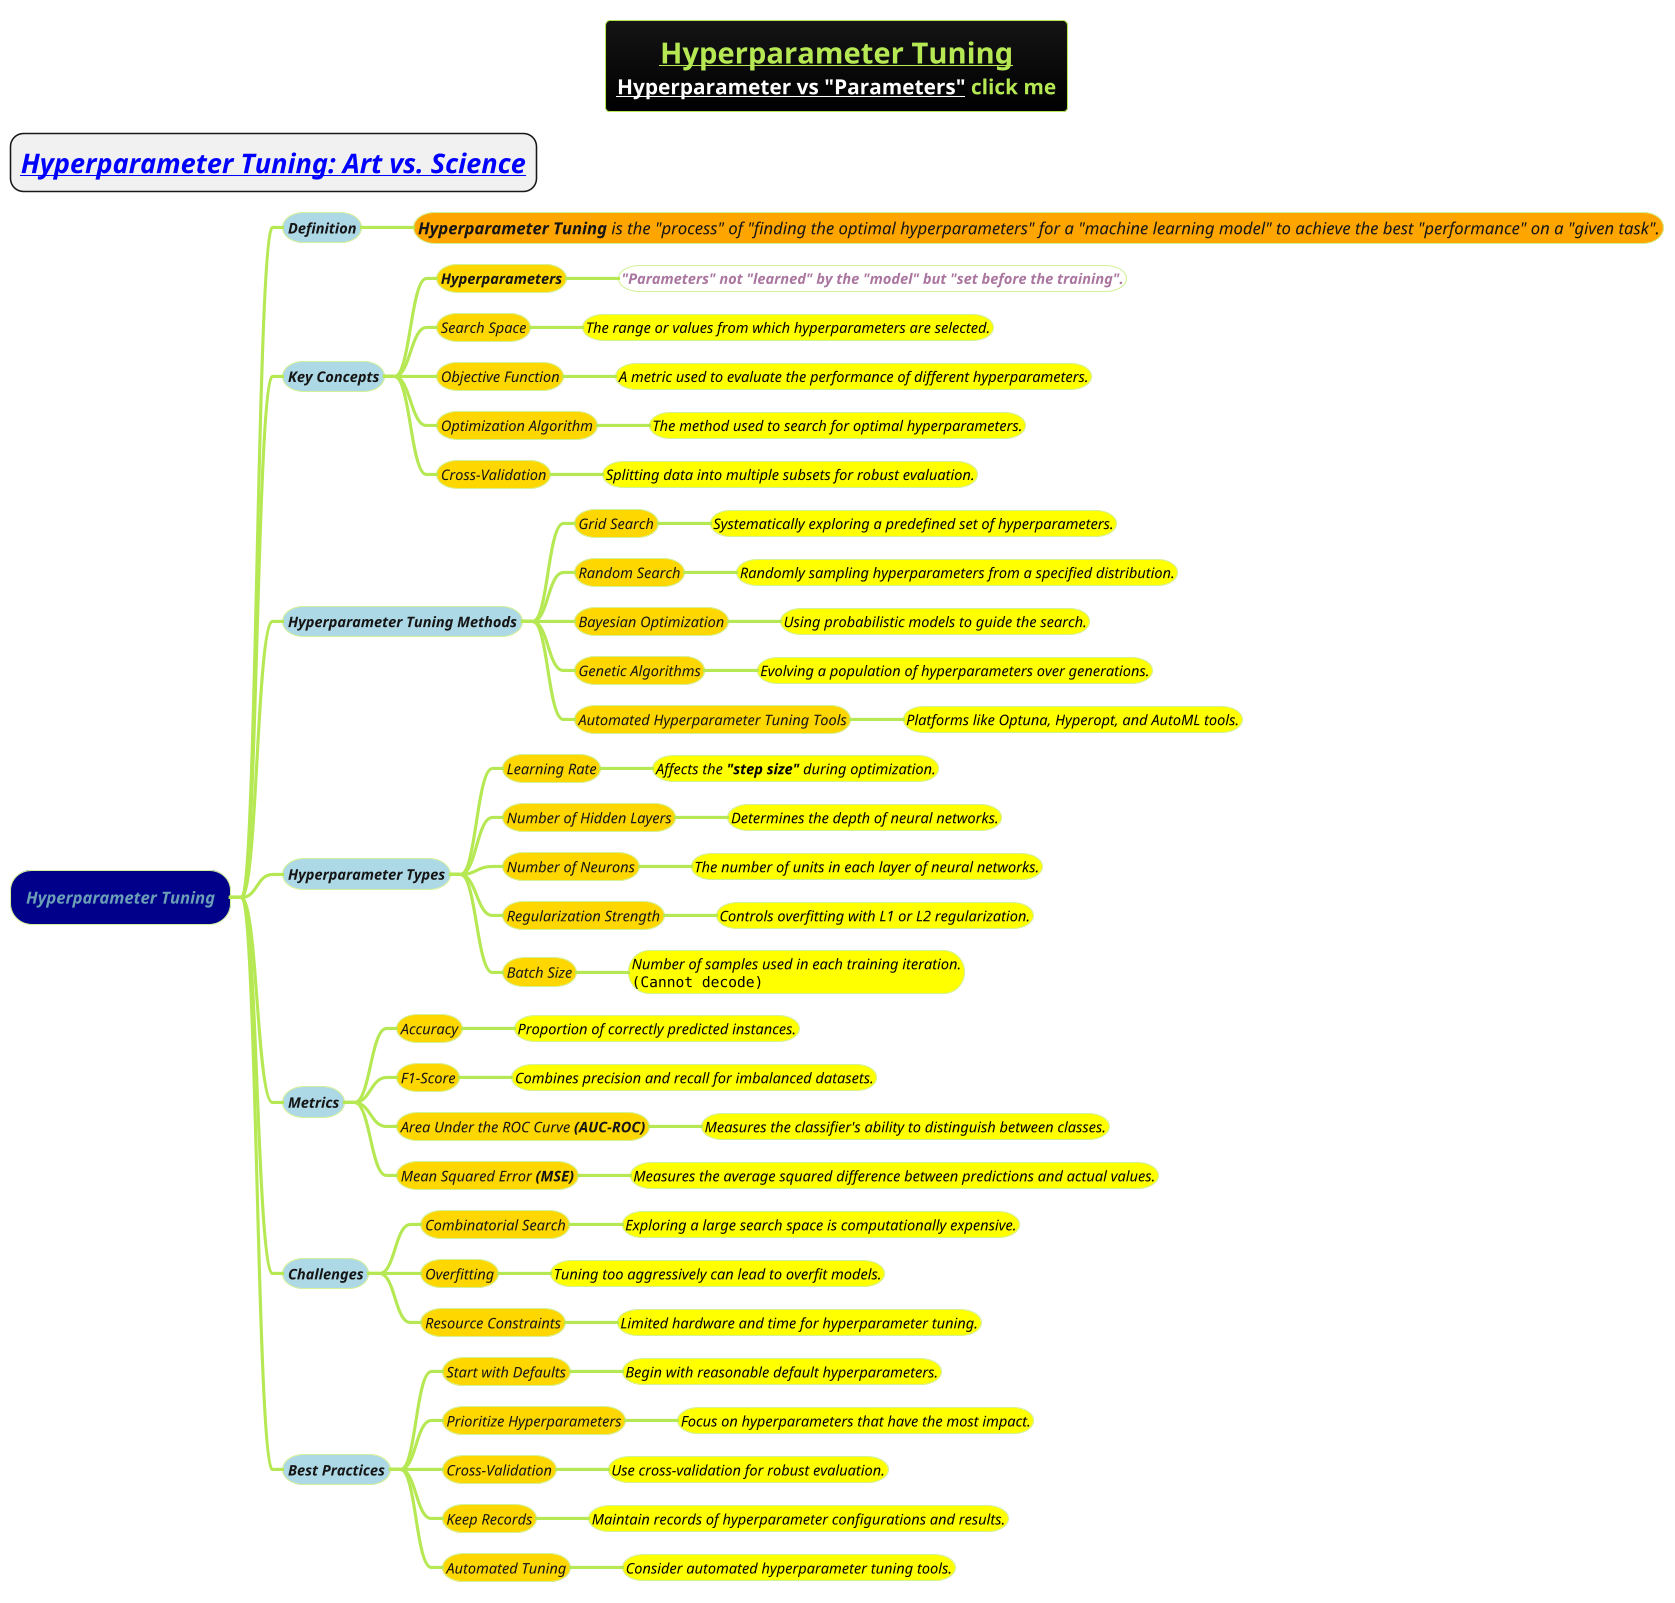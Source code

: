 @startmindmap
title =__Hyperparameter Tuning__\n[[Parameters-and-Hyperparameters.puml Hyperparameter vs "Parameters"]] click me
* =<i><b>[[Hyperparameter-Tuning-Art-vs-Science.puml Hyperparameter Tuning: Art vs. Science]]
!theme hacker
*[#darkblue] <i>Hyperparameter Tuning
**[#lightblue] <i><size:14>Definition
***[#orange] <i><size:16>**Hyperparameter Tuning** is the "process" of "finding the optimal hyperparameters" for a "machine learning model" to achieve the best "performance" on a "given task".

**[#lightblue] <i><size:14>Key Concepts
***[#gold] <size:14><i>**Hyperparameters**
****[#white] <i><size:14>**"Parameters" not "learned" by the "model" but "set before the training".**
***[#gold] <size:14><i>Search Space
****[#yellow] <color #black><i><size:14>The range or values from which hyperparameters are selected.
***[#gold] <size:14><i>Objective Function
****[#yellow] <color #black><i><size:14>A metric used to evaluate the performance of different hyperparameters.
***[#gold] <size:14><i>Optimization Algorithm
****[#yellow] <color #black><i><size:14>The method used to search for optimal hyperparameters.
***[#gold] <size:14><i>Cross-Validation
****[#yellow] <color #black><i><size:14>Splitting data into multiple subsets for robust evaluation.

**[#lightblue] <i><size:14>Hyperparameter Tuning Methods
***[#gold] <size:14><i>Grid Search
****[#yellow] <color #black><i><size:14>Systematically exploring a predefined set of hyperparameters.
***[#gold] <size:14><i>Random Search
****[#yellow] <color #black><i><size:14>Randomly sampling hyperparameters from a specified distribution.
***[#gold] <size:14><i>Bayesian Optimization
****[#yellow] <color #black><i><size:14>Using probabilistic models to guide the search.
***[#gold] <size:14><i>Genetic Algorithms
****[#yellow] <color #black><i><size:14>Evolving a population of hyperparameters over generations.
***[#gold] <size:14><i>Automated Hyperparameter Tuning Tools
****[#yellow] <color #black><i><size:14>Platforms like Optuna, Hyperopt, and AutoML tools.

**[#lightblue] <i><size:14>Hyperparameter Types
***[#gold] <size:14><i>Learning Rate
****[#yellow] <color #black><i><size:14>Affects the **"step size"** during optimization.
***[#gold] <size:14><i>Number of Hidden Layers
****[#yellow] <color #black><i><size:14>Determines the depth of neural networks.
***[#gold] <size:14><i>Number of Neurons
****[#yellow] <color #black><i><size:14>The number of units in each layer of neural networks.
***[#gold] <size:14><i>Regularization Strength
****[#yellow] <color #black><i><size:14>Controls overfitting with L1 or L2 regularization.
***[#gold] <size:14><i>Batch Size
****[#yellow] <color #black><i><size:14>Number of samples used in each training iteration.\n<img:images/img_11.png>

**[#lightblue] <i><size:14>Metrics
***[#gold] <size:14><i>Accuracy
****[#yellow] <color #black><i><size:14>Proportion of correctly predicted instances.
***[#gold] <size:14><i>F1-Score
****[#yellow] <color #black><i><size:14>Combines precision and recall for imbalanced datasets.
***[#gold] <size:14><i>Area Under the ROC Curve **(AUC-ROC)**
****[#yellow] <color #black><i><size:14>Measures the classifier's ability to distinguish between classes.
***[#gold] <size:14><i>Mean Squared Error **(MSE)**
****[#yellow] <color #black><i><size:14>Measures the average squared difference between predictions and actual values.

**[#lightblue] <i><size:14>Challenges
***[#gold] <size:14><i>Combinatorial Search
****[#yellow] <color #black><i><size:14>Exploring a large search space is computationally expensive.
***[#gold] <size:14><i>Overfitting
****[#yellow] <color #black><i><size:14>Tuning too aggressively can lead to overfit models.
***[#gold] <size:14><i>Resource Constraints
****[#yellow] <color #black><i><size:14>Limited hardware and time for hyperparameter tuning.

**[#lightblue] <i><size:14>Best Practices
***[#gold] <size:14><i>Start with Defaults
****[#yellow] <color #black><i><size:14>Begin with reasonable default hyperparameters.
***[#gold] <size:14><i>Prioritize Hyperparameters
****[#yellow] <color #black><i><size:14>Focus on hyperparameters that have the most impact.
***[#gold] <size:14><i>Cross-Validation
****[#yellow] <color #black><i><size:14>Use cross-validation for robust evaluation.
***[#gold] <size:14><i>Keep Records
****[#yellow] <color #black><i><size:14>Maintain records of hyperparameter configurations and results.
***[#gold] <size:14><i>Automated Tuning
****[#yellow] <color #black><i><size:14>Consider automated hyperparameter tuning tools.

@endmindmap
